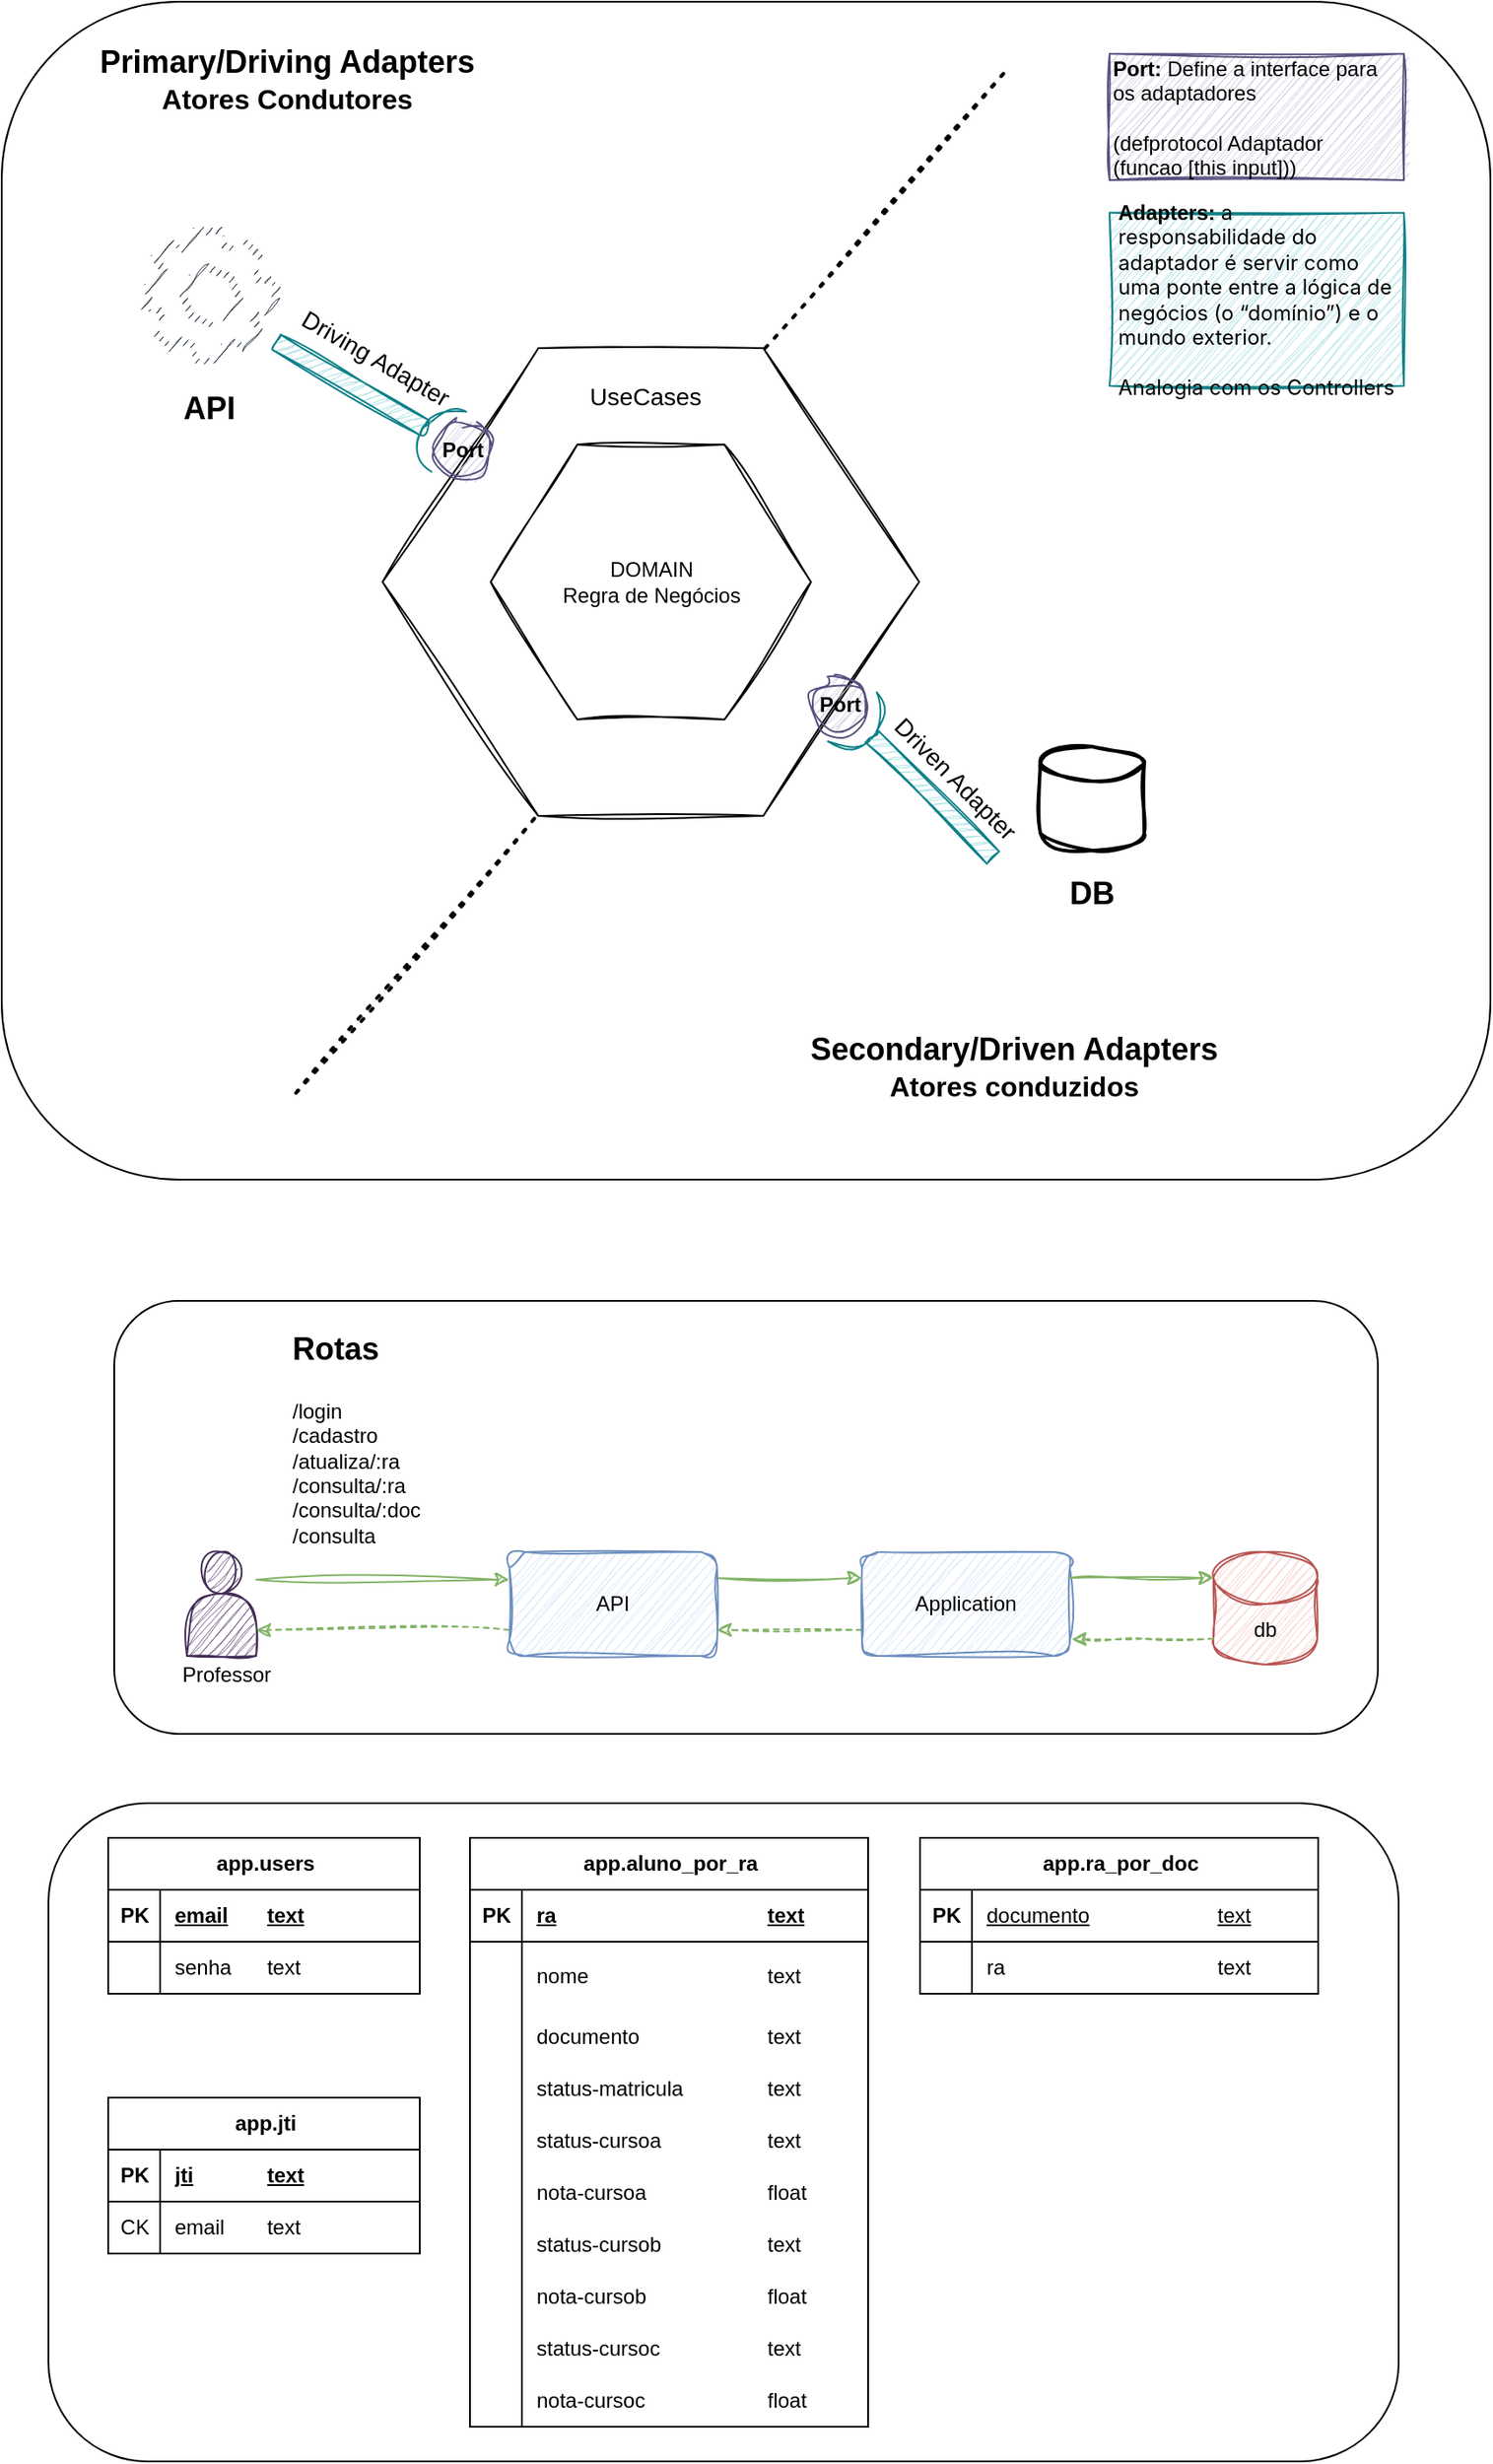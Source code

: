 <mxfile version="24.4.4" type="device">
  <diagram name="Página-1" id="QJn826NeMJRZWyBKLqdX">
    <mxGraphModel dx="2377" dy="1322" grid="1" gridSize="10" guides="1" tooltips="1" connect="1" arrows="1" fold="1" page="1" pageScale="1" pageWidth="827" pageHeight="1169" math="0" shadow="0">
      <root>
        <mxCell id="0" />
        <mxCell id="1" parent="0" />
        <mxCell id="adnHfX2fdctsEWA_P8i4-23" value="" style="rounded=1;whiteSpace=wrap;html=1;" vertex="1" parent="1">
          <mxGeometry x="85" y="750" width="730" height="250" as="geometry" />
        </mxCell>
        <mxCell id="adnHfX2fdctsEWA_P8i4-3" style="edgeStyle=orthogonalEdgeStyle;rounded=0;orthogonalLoop=1;jettySize=auto;html=1;entryX=0;entryY=0.5;entryDx=0;entryDy=0;sketch=1;curveFitting=1;jiggle=2;fillColor=#d5e8d4;strokeColor=#82b366;" edge="1" parent="1">
          <mxGeometry relative="1" as="geometry">
            <mxPoint x="167" y="911" as="sourcePoint" />
            <mxPoint x="313.25" y="911" as="targetPoint" />
          </mxGeometry>
        </mxCell>
        <mxCell id="adnHfX2fdctsEWA_P8i4-1" value="" style="shape=actor;whiteSpace=wrap;html=1;sketch=1;curveFitting=1;jiggle=2;fillColor=#76608a;fontColor=#ffffff;strokeColor=#432D57;" vertex="1" parent="1">
          <mxGeometry x="127" y="895" width="40" height="60" as="geometry" />
        </mxCell>
        <mxCell id="adnHfX2fdctsEWA_P8i4-12" style="edgeStyle=orthogonalEdgeStyle;rounded=0;orthogonalLoop=1;jettySize=auto;html=1;exitX=1;exitY=0.25;exitDx=0;exitDy=0;entryX=0;entryY=0.25;entryDx=0;entryDy=0;sketch=1;curveFitting=1;jiggle=2;fillColor=#d5e8d4;strokeColor=#82b366;" edge="1" parent="1" source="adnHfX2fdctsEWA_P8i4-2" target="adnHfX2fdctsEWA_P8i4-5">
          <mxGeometry relative="1" as="geometry" />
        </mxCell>
        <mxCell id="adnHfX2fdctsEWA_P8i4-18" style="edgeStyle=orthogonalEdgeStyle;rounded=0;orthogonalLoop=1;jettySize=auto;html=1;exitX=0;exitY=0.75;exitDx=0;exitDy=0;entryX=1;entryY=0.75;entryDx=0;entryDy=0;sketch=1;curveFitting=1;jiggle=2;fillColor=#d5e8d4;strokeColor=#82b366;dashed=1;" edge="1" parent="1" source="adnHfX2fdctsEWA_P8i4-2" target="adnHfX2fdctsEWA_P8i4-1">
          <mxGeometry relative="1" as="geometry" />
        </mxCell>
        <mxCell id="adnHfX2fdctsEWA_P8i4-2" value="API" style="rounded=1;whiteSpace=wrap;html=1;sketch=1;curveFitting=1;jiggle=2;fillColor=#dae8fc;strokeColor=#6c8ebf;" vertex="1" parent="1">
          <mxGeometry x="313.25" y="895" width="120" height="60" as="geometry" />
        </mxCell>
        <mxCell id="adnHfX2fdctsEWA_P8i4-17" style="edgeStyle=orthogonalEdgeStyle;rounded=0;orthogonalLoop=1;jettySize=auto;html=1;exitX=0;exitY=0.75;exitDx=0;exitDy=0;entryX=1;entryY=0.75;entryDx=0;entryDy=0;sketch=1;curveFitting=1;jiggle=2;dashed=1;fillColor=#d5e8d4;strokeColor=#82b366;" edge="1" parent="1" source="adnHfX2fdctsEWA_P8i4-5" target="adnHfX2fdctsEWA_P8i4-2">
          <mxGeometry relative="1" as="geometry" />
        </mxCell>
        <mxCell id="adnHfX2fdctsEWA_P8i4-5" value="Application" style="rounded=1;whiteSpace=wrap;html=1;sketch=1;curveFitting=1;jiggle=2;fillColor=#dae8fc;strokeColor=#6c8ebf;" vertex="1" parent="1">
          <mxGeometry x="517" y="895" width="120" height="60" as="geometry" />
        </mxCell>
        <mxCell id="adnHfX2fdctsEWA_P8i4-9" value="db" style="shape=cylinder3;whiteSpace=wrap;html=1;boundedLbl=1;backgroundOutline=1;size=15;sketch=1;curveFitting=1;jiggle=2;fillColor=#f8cecc;strokeColor=#b85450;" vertex="1" parent="1">
          <mxGeometry x="720" y="895" width="60" height="65" as="geometry" />
        </mxCell>
        <mxCell id="adnHfX2fdctsEWA_P8i4-22" value="Professor" style="text;html=1;align=center;verticalAlign=middle;whiteSpace=wrap;rounded=0;" vertex="1" parent="1">
          <mxGeometry x="120" y="951" width="60" height="30" as="geometry" />
        </mxCell>
        <mxCell id="adnHfX2fdctsEWA_P8i4-165" style="edgeStyle=orthogonalEdgeStyle;rounded=0;orthogonalLoop=1;jettySize=auto;html=1;exitX=1;exitY=0.25;exitDx=0;exitDy=0;entryX=0;entryY=0;entryDx=0;entryDy=15;entryPerimeter=0;fillColor=#d5e8d4;strokeColor=#82b366;sketch=1;curveFitting=1;jiggle=2;" edge="1" parent="1" source="adnHfX2fdctsEWA_P8i4-5" target="adnHfX2fdctsEWA_P8i4-9">
          <mxGeometry relative="1" as="geometry" />
        </mxCell>
        <mxCell id="adnHfX2fdctsEWA_P8i4-167" style="edgeStyle=orthogonalEdgeStyle;rounded=0;orthogonalLoop=1;jettySize=auto;html=1;exitX=0;exitY=1;exitDx=0;exitDy=-15;exitPerimeter=0;entryX=1.009;entryY=0.839;entryDx=0;entryDy=0;entryPerimeter=0;fillColor=#d5e8d4;strokeColor=#82b366;dashed=1;sketch=1;curveFitting=1;jiggle=2;" edge="1" parent="1" source="adnHfX2fdctsEWA_P8i4-9" target="adnHfX2fdctsEWA_P8i4-5">
          <mxGeometry relative="1" as="geometry" />
        </mxCell>
        <mxCell id="aNH5Z8qY4M3Iv-ZwImjv-22" value="" style="rounded=1;whiteSpace=wrap;html=1;" parent="1" vertex="1">
          <mxGeometry x="20" width="860" height="680" as="geometry" />
        </mxCell>
        <mxCell id="aNH5Z8qY4M3Iv-ZwImjv-1" value="DOMAIN&lt;div&gt;Regra de Negócios&lt;/div&gt;" style="shape=hexagon;perimeter=hexagonPerimeter2;whiteSpace=wrap;html=1;fixedSize=1;size=90;sketch=1;curveFitting=1;jiggle=2;" parent="1" vertex="1">
          <mxGeometry x="240" y="200" width="310" height="270" as="geometry" />
        </mxCell>
        <mxCell id="aNH5Z8qY4M3Iv-ZwImjv-2" value="&lt;font style=&quot;font-size: 18px;&quot;&gt;&lt;b&gt;Secondary/Driven Adapters&lt;/b&gt;&lt;/font&gt;&lt;div&gt;&lt;font size=&quot;3&quot;&gt;&lt;b&gt;Atores conduzidos&lt;/b&gt;&lt;/font&gt;&lt;/div&gt;" style="text;html=1;align=center;verticalAlign=middle;whiteSpace=wrap;rounded=0;sketch=1;curveFitting=1;jiggle=2;" parent="1" vertex="1">
          <mxGeometry x="440" y="600" width="330" height="30" as="geometry" />
        </mxCell>
        <mxCell id="aNH5Z8qY4M3Iv-ZwImjv-3" value="&lt;font style=&quot;font-size: 18px;&quot;&gt;&lt;b&gt;Primary/Driving Adapters&lt;/b&gt;&lt;/font&gt;&lt;div&gt;&lt;font size=&quot;3&quot;&gt;&lt;b&gt;Atores Condutores&lt;/b&gt;&lt;/font&gt;&lt;/div&gt;" style="text;html=1;align=center;verticalAlign=middle;whiteSpace=wrap;rounded=0;sketch=1;curveFitting=1;jiggle=2;" parent="1" vertex="1">
          <mxGeometry x="50" y="30" width="270" height="30" as="geometry" />
        </mxCell>
        <mxCell id="aNH5Z8qY4M3Iv-ZwImjv-4" value="DOMAIN&lt;div&gt;Regra de Negócios&lt;/div&gt;" style="shape=hexagon;perimeter=hexagonPerimeter2;whiteSpace=wrap;html=1;fixedSize=1;size=50;sketch=1;curveFitting=1;jiggle=2;" parent="1" vertex="1">
          <mxGeometry x="302.5" y="255.63" width="185" height="158.75" as="geometry" />
        </mxCell>
        <mxCell id="aNH5Z8qY4M3Iv-ZwImjv-5" value="&lt;font style=&quot;font-size: 14px;&quot;&gt;Driving Adapter&amp;nbsp;&lt;/font&gt;" style="text;html=1;align=center;verticalAlign=middle;whiteSpace=wrap;rounded=0;rotation=30;sketch=1;curveFitting=1;jiggle=2;" parent="1" vertex="1">
          <mxGeometry x="158" y="191.81" width="160" height="30" as="geometry" />
        </mxCell>
        <mxCell id="aNH5Z8qY4M3Iv-ZwImjv-6" value="&lt;font style=&quot;font-size: 14px;&quot;&gt;Driven Adapter&amp;nbsp;&lt;/font&gt;" style="text;html=1;align=center;verticalAlign=middle;whiteSpace=wrap;rounded=0;rotation=45;sketch=1;curveFitting=1;jiggle=2;" parent="1" vertex="1">
          <mxGeometry x="493" y="435" width="159" height="30" as="geometry" />
        </mxCell>
        <mxCell id="aNH5Z8qY4M3Iv-ZwImjv-7" value="Port" style="ellipse;whiteSpace=wrap;html=1;aspect=fixed;sketch=1;curveFitting=1;jiggle=2;fontStyle=1;fillColor=#d0cee2;strokeColor=#56517e;" parent="1" vertex="1">
          <mxGeometry x="270" y="243" width="32.5" height="32.5" as="geometry" />
        </mxCell>
        <mxCell id="aNH5Z8qY4M3Iv-ZwImjv-8" value="Port" style="ellipse;whiteSpace=wrap;html=1;aspect=fixed;fillColor=#d0cee2;sketch=1;curveFitting=1;jiggle=2;strokeWidth=1;strokeColor=#56517e;fontStyle=1" parent="1" vertex="1">
          <mxGeometry x="487.5" y="390" width="32.5" height="32.5" as="geometry" />
        </mxCell>
        <mxCell id="aNH5Z8qY4M3Iv-ZwImjv-9" value="" style="group;shadow=0;glass=0;fillColor=none;" parent="1" vertex="1" connectable="0">
          <mxGeometry x="100" y="130" width="80" height="120" as="geometry" />
        </mxCell>
        <mxCell id="aNH5Z8qY4M3Iv-ZwImjv-10" value="" style="sketch=1;outlineConnect=0;fontColor=#232F3E;gradientColor=none;fillColor=#232F3D;strokeColor=none;dashed=0;verticalLabelPosition=bottom;verticalAlign=top;align=center;html=1;fontSize=12;fontStyle=0;aspect=fixed;pointerEvents=1;shape=mxgraph.aws4.gear;curveFitting=1;jiggle=2;" parent="aNH5Z8qY4M3Iv-ZwImjv-9" vertex="1">
          <mxGeometry width="78" height="78" as="geometry" />
        </mxCell>
        <mxCell id="aNH5Z8qY4M3Iv-ZwImjv-11" value="&lt;font style=&quot;font-size: 18px;&quot;&gt;&lt;b&gt;API&lt;/b&gt;&lt;/font&gt;" style="text;html=1;align=center;verticalAlign=middle;whiteSpace=wrap;rounded=0;sketch=1;curveFitting=1;jiggle=2;" parent="aNH5Z8qY4M3Iv-ZwImjv-9" vertex="1">
          <mxGeometry y="90" width="80" height="30" as="geometry" />
        </mxCell>
        <mxCell id="aNH5Z8qY4M3Iv-ZwImjv-12" value="" style="group;sketch=1;curveFitting=1;jiggle=2;" parent="1" vertex="1" connectable="0">
          <mxGeometry x="620" y="430" width="60" height="100" as="geometry" />
        </mxCell>
        <mxCell id="aNH5Z8qY4M3Iv-ZwImjv-13" value="" style="strokeWidth=2;html=1;shape=mxgraph.flowchart.database;whiteSpace=wrap;sketch=1;curveFitting=1;jiggle=2;" parent="aNH5Z8qY4M3Iv-ZwImjv-12" vertex="1">
          <mxGeometry width="60" height="60" as="geometry" />
        </mxCell>
        <mxCell id="aNH5Z8qY4M3Iv-ZwImjv-14" value="&lt;font style=&quot;font-size: 18px;&quot;&gt;&lt;b&gt;DB&lt;/b&gt;&lt;/font&gt;" style="text;html=1;align=center;verticalAlign=middle;whiteSpace=wrap;rounded=0;sketch=1;curveFitting=1;jiggle=2;" parent="aNH5Z8qY4M3Iv-ZwImjv-12" vertex="1">
          <mxGeometry y="70" width="60" height="30" as="geometry" />
        </mxCell>
        <mxCell id="aNH5Z8qY4M3Iv-ZwImjv-15" value="" style="endArrow=none;dashed=1;html=1;dashPattern=1 3;strokeWidth=2;rounded=0;sketch=1;curveFitting=1;jiggle=2;" parent="1" edge="1">
          <mxGeometry width="50" height="50" relative="1" as="geometry">
            <mxPoint x="461" y="200" as="sourcePoint" />
            <mxPoint x="600" y="40" as="targetPoint" />
          </mxGeometry>
        </mxCell>
        <mxCell id="aNH5Z8qY4M3Iv-ZwImjv-16" value="" style="endArrow=none;dashed=1;html=1;dashPattern=1 3;strokeWidth=2;rounded=0;sketch=1;curveFitting=1;jiggle=2;" parent="1" edge="1">
          <mxGeometry width="50" height="50" relative="1" as="geometry">
            <mxPoint x="190" y="630" as="sourcePoint" />
            <mxPoint x="329" y="470" as="targetPoint" />
          </mxGeometry>
        </mxCell>
        <mxCell id="aNH5Z8qY4M3Iv-ZwImjv-17" value="&lt;font style=&quot;font-size: 14px;&quot;&gt;UseCases&lt;/font&gt;" style="text;html=1;align=center;verticalAlign=middle;whiteSpace=wrap;rounded=0;" parent="1" vertex="1">
          <mxGeometry x="362" y="213" width="60" height="30" as="geometry" />
        </mxCell>
        <mxCell id="aNH5Z8qY4M3Iv-ZwImjv-18" value="" style="pointerEvents=1;verticalLabelPosition=bottom;shadow=0;dashed=0;align=center;html=1;verticalAlign=top;shape=mxgraph.electrical.miscellaneous.adapter;rotation=135;direction=south;sketch=1;curveFitting=1;jiggle=2;fillColor=#b0e3e6;strokeColor=#0e8088;" parent="1" vertex="1">
          <mxGeometry x="532" y="396" width="40" height="115" as="geometry" />
        </mxCell>
        <mxCell id="aNH5Z8qY4M3Iv-ZwImjv-19" value="" style="pointerEvents=1;verticalLabelPosition=bottom;shadow=0;dashed=0;align=center;html=1;verticalAlign=top;shape=mxgraph.electrical.miscellaneous.adapter;rotation=30;fillColor=#b0e3e6;strokeColor=#0e8088;sketch=1;curveFitting=1;jiggle=2;" parent="1" vertex="1">
          <mxGeometry x="171" y="205.25" width="115" height="40" as="geometry" />
        </mxCell>
        <mxCell id="aNH5Z8qY4M3Iv-ZwImjv-20" value="&lt;b&gt;Port:&lt;/b&gt; Define a interface para os adaptadores&lt;div&gt;&lt;br&gt;&lt;div&gt;(defprotocol Adaptador&lt;/div&gt;&lt;div&gt;(funcao [this input]))&lt;/div&gt;&lt;/div&gt;" style="text;html=1;align=left;verticalAlign=middle;whiteSpace=wrap;rounded=0;fillColor=#d0cee2;strokeColor=#56517e;sketch=1;curveFitting=1;jiggle=2;" parent="1" vertex="1">
          <mxGeometry x="660" y="30" width="170" height="73" as="geometry" />
        </mxCell>
        <mxCell id="aNH5Z8qY4M3Iv-ZwImjv-21" value="&lt;font style=&quot;font-size: 12px;&quot;&gt;&lt;b&gt;Adapters:&lt;/b&gt;&amp;nbsp;&lt;span style=&quot;font-family: -apple-system, Roboto, SegoeUI, &amp;quot;Segoe UI&amp;quot;, &amp;quot;Helvetica Neue&amp;quot;, Helvetica, &amp;quot;Microsoft YaHei&amp;quot;, &amp;quot;Meiryo UI&amp;quot;, Meiryo, &amp;quot;Arial Unicode MS&amp;quot;, sans-serif;&quot;&gt;a responsabilidade do adaptador é servir como uma ponte entre a lógica de negócios (o “domínio”) e o mundo exterior.&lt;/span&gt;&lt;/font&gt;&lt;div&gt;&lt;font style=&quot;font-size: 12px;&quot;&gt;&lt;span style=&quot;font-family: -apple-system, Roboto, SegoeUI, &amp;quot;Segoe UI&amp;quot;, &amp;quot;Helvetica Neue&amp;quot;, Helvetica, &amp;quot;Microsoft YaHei&amp;quot;, &amp;quot;Meiryo UI&amp;quot;, Meiryo, &amp;quot;Arial Unicode MS&amp;quot;, sans-serif;&quot;&gt;&lt;br&gt;&lt;/span&gt;&lt;/font&gt;&lt;/div&gt;&lt;div&gt;&lt;font style=&quot;font-size: 12px;&quot;&gt;&lt;span style=&quot;font-family: -apple-system, Roboto, SegoeUI, &amp;quot;Segoe UI&amp;quot;, &amp;quot;Helvetica Neue&amp;quot;, Helvetica, &amp;quot;Microsoft YaHei&amp;quot;, &amp;quot;Meiryo UI&amp;quot;, Meiryo, &amp;quot;Arial Unicode MS&amp;quot;, sans-serif;&quot;&gt;Analogia com os Controllers&lt;/span&gt;&lt;/font&gt;&lt;/div&gt;" style="text;html=1;align=left;verticalAlign=middle;whiteSpace=wrap;rounded=0;fillColor=#b0e3e6;strokeColor=#0e8088;sketch=1;curveFitting=1;jiggle=2;spacingLeft=3;" parent="1" vertex="1">
          <mxGeometry x="660" y="121.81" width="170" height="100" as="geometry" />
        </mxCell>
        <mxCell id="adnHfX2fdctsEWA_P8i4-30" value="&lt;h1 style=&quot;margin-top: 0px;&quot;&gt;&lt;font style=&quot;font-size: 18px;&quot;&gt;Rotas&lt;/font&gt;&lt;/h1&gt;&lt;span style=&quot;background-color: initial; text-align: justify;&quot;&gt;&lt;div&gt;&lt;span style=&quot;background-color: initial; text-align: justify;&quot;&gt;/login&lt;/span&gt;&lt;/div&gt;/cadastro&lt;/span&gt;&lt;br&gt;&lt;span style=&quot;background-color: initial; text-align: justify;&quot;&gt;/atualiza/:ra&lt;/span&gt;&lt;br&gt;&lt;span style=&quot;background-color: initial; text-align: justify;&quot;&gt;/consulta/:ra&lt;/span&gt;&lt;br&gt;&lt;span style=&quot;background-color: initial;&quot;&gt;/consulta/:doc&lt;br&gt;&lt;/span&gt;&lt;div&gt;&lt;span style=&quot;background-color: initial;&quot;&gt;/consulta&lt;/span&gt;&lt;br&gt;&lt;div&gt;&lt;br&gt;&lt;/div&gt;&lt;/div&gt;" style="text;html=1;whiteSpace=wrap;overflow=hidden;rounded=0;" vertex="1" parent="1">
          <mxGeometry x="185.75" y="755" width="116.75" height="140" as="geometry" />
        </mxCell>
        <mxCell id="adnHfX2fdctsEWA_P8i4-171" value="" style="group" vertex="1" connectable="0" parent="1">
          <mxGeometry x="47" y="1040" width="780" height="380" as="geometry" />
        </mxCell>
        <mxCell id="adnHfX2fdctsEWA_P8i4-170" value="" style="rounded=1;whiteSpace=wrap;html=1;" vertex="1" parent="adnHfX2fdctsEWA_P8i4-171">
          <mxGeometry width="780" height="380" as="geometry" />
        </mxCell>
        <mxCell id="adnHfX2fdctsEWA_P8i4-33" value="app.users" style="shape=table;startSize=30;container=1;collapsible=1;childLayout=tableLayout;fixedRows=1;rowLines=0;fontStyle=1;align=center;resizeLast=1;html=1;" vertex="1" parent="adnHfX2fdctsEWA_P8i4-171">
          <mxGeometry x="34.5" y="20" width="180" height="90" as="geometry">
            <mxRectangle x="637" y="870" width="70" height="30" as="alternateBounds" />
          </mxGeometry>
        </mxCell>
        <mxCell id="adnHfX2fdctsEWA_P8i4-34" value="" style="shape=tableRow;horizontal=0;startSize=0;swimlaneHead=0;swimlaneBody=0;fillColor=none;collapsible=0;dropTarget=0;points=[[0,0.5],[1,0.5]];portConstraint=eastwest;top=0;left=0;right=0;bottom=1;" vertex="1" parent="adnHfX2fdctsEWA_P8i4-33">
          <mxGeometry y="30" width="180" height="30" as="geometry" />
        </mxCell>
        <mxCell id="adnHfX2fdctsEWA_P8i4-35" value="PK" style="shape=partialRectangle;connectable=0;fillColor=none;top=0;left=0;bottom=0;right=0;fontStyle=1;overflow=hidden;whiteSpace=wrap;html=1;" vertex="1" parent="adnHfX2fdctsEWA_P8i4-34">
          <mxGeometry width="30" height="30" as="geometry">
            <mxRectangle width="30" height="30" as="alternateBounds" />
          </mxGeometry>
        </mxCell>
        <mxCell id="adnHfX2fdctsEWA_P8i4-36" value="email&lt;span style=&quot;white-space: pre;&quot;&gt;&#x9;&lt;/span&gt;text" style="shape=partialRectangle;connectable=0;fillColor=none;top=0;left=0;bottom=0;right=0;align=left;spacingLeft=6;fontStyle=5;overflow=hidden;whiteSpace=wrap;html=1;" vertex="1" parent="adnHfX2fdctsEWA_P8i4-34">
          <mxGeometry x="30" width="150" height="30" as="geometry">
            <mxRectangle width="150" height="30" as="alternateBounds" />
          </mxGeometry>
        </mxCell>
        <mxCell id="adnHfX2fdctsEWA_P8i4-37" value="" style="shape=tableRow;horizontal=0;startSize=0;swimlaneHead=0;swimlaneBody=0;fillColor=none;collapsible=0;dropTarget=0;points=[[0,0.5],[1,0.5]];portConstraint=eastwest;top=0;left=0;right=0;bottom=0;" vertex="1" parent="adnHfX2fdctsEWA_P8i4-33">
          <mxGeometry y="60" width="180" height="30" as="geometry" />
        </mxCell>
        <mxCell id="adnHfX2fdctsEWA_P8i4-38" value="" style="shape=partialRectangle;connectable=0;fillColor=none;top=0;left=0;bottom=0;right=0;editable=1;overflow=hidden;whiteSpace=wrap;html=1;" vertex="1" parent="adnHfX2fdctsEWA_P8i4-37">
          <mxGeometry width="30" height="30" as="geometry">
            <mxRectangle width="30" height="30" as="alternateBounds" />
          </mxGeometry>
        </mxCell>
        <mxCell id="adnHfX2fdctsEWA_P8i4-39" value="senha&lt;span style=&quot;white-space: pre;&quot;&gt;&#x9;&lt;/span&gt;text" style="shape=partialRectangle;connectable=0;fillColor=none;top=0;left=0;bottom=0;right=0;align=left;spacingLeft=6;overflow=hidden;whiteSpace=wrap;html=1;" vertex="1" parent="adnHfX2fdctsEWA_P8i4-37">
          <mxGeometry x="30" width="150" height="30" as="geometry">
            <mxRectangle width="150" height="30" as="alternateBounds" />
          </mxGeometry>
        </mxCell>
        <mxCell id="adnHfX2fdctsEWA_P8i4-46" value="app.jti" style="shape=table;startSize=30;container=1;collapsible=1;childLayout=tableLayout;fixedRows=1;rowLines=0;fontStyle=1;align=center;resizeLast=1;html=1;" vertex="1" parent="adnHfX2fdctsEWA_P8i4-171">
          <mxGeometry x="34.5" y="170" width="180" height="90" as="geometry">
            <mxRectangle x="840" y="870" width="70" height="30" as="alternateBounds" />
          </mxGeometry>
        </mxCell>
        <mxCell id="adnHfX2fdctsEWA_P8i4-47" value="" style="shape=tableRow;horizontal=0;startSize=0;swimlaneHead=0;swimlaneBody=0;fillColor=none;collapsible=0;dropTarget=0;points=[[0,0.5],[1,0.5]];portConstraint=eastwest;top=0;left=0;right=0;bottom=1;" vertex="1" parent="adnHfX2fdctsEWA_P8i4-46">
          <mxGeometry y="30" width="180" height="30" as="geometry" />
        </mxCell>
        <mxCell id="adnHfX2fdctsEWA_P8i4-48" value="PK" style="shape=partialRectangle;connectable=0;fillColor=none;top=0;left=0;bottom=0;right=0;fontStyle=1;overflow=hidden;whiteSpace=wrap;html=1;" vertex="1" parent="adnHfX2fdctsEWA_P8i4-47">
          <mxGeometry width="30" height="30" as="geometry">
            <mxRectangle width="30" height="30" as="alternateBounds" />
          </mxGeometry>
        </mxCell>
        <mxCell id="adnHfX2fdctsEWA_P8i4-49" value="jti&lt;span style=&quot;white-space: pre;&quot;&gt;&#x9;&lt;/span&gt;&lt;span style=&quot;white-space: pre;&quot;&gt;&#x9;&lt;/span&gt;text" style="shape=partialRectangle;connectable=0;fillColor=none;top=0;left=0;bottom=0;right=0;align=left;spacingLeft=6;fontStyle=5;overflow=hidden;whiteSpace=wrap;html=1;" vertex="1" parent="adnHfX2fdctsEWA_P8i4-47">
          <mxGeometry x="30" width="150" height="30" as="geometry">
            <mxRectangle width="150" height="30" as="alternateBounds" />
          </mxGeometry>
        </mxCell>
        <mxCell id="adnHfX2fdctsEWA_P8i4-50" value="" style="shape=tableRow;horizontal=0;startSize=0;swimlaneHead=0;swimlaneBody=0;fillColor=none;collapsible=0;dropTarget=0;points=[[0,0.5],[1,0.5]];portConstraint=eastwest;top=0;left=0;right=0;bottom=0;" vertex="1" parent="adnHfX2fdctsEWA_P8i4-46">
          <mxGeometry y="60" width="180" height="30" as="geometry" />
        </mxCell>
        <mxCell id="adnHfX2fdctsEWA_P8i4-51" value="CK" style="shape=partialRectangle;connectable=0;fillColor=none;top=0;left=0;bottom=0;right=0;editable=1;overflow=hidden;whiteSpace=wrap;html=1;" vertex="1" parent="adnHfX2fdctsEWA_P8i4-50">
          <mxGeometry width="30" height="30" as="geometry">
            <mxRectangle width="30" height="30" as="alternateBounds" />
          </mxGeometry>
        </mxCell>
        <mxCell id="adnHfX2fdctsEWA_P8i4-52" value="email&lt;span style=&quot;white-space: pre;&quot;&gt;&#x9;&lt;/span&gt;text" style="shape=partialRectangle;connectable=0;fillColor=none;top=0;left=0;bottom=0;right=0;align=left;spacingLeft=6;overflow=hidden;whiteSpace=wrap;html=1;" vertex="1" parent="adnHfX2fdctsEWA_P8i4-50">
          <mxGeometry x="30" width="150" height="30" as="geometry">
            <mxRectangle width="150" height="30" as="alternateBounds" />
          </mxGeometry>
        </mxCell>
        <mxCell id="adnHfX2fdctsEWA_P8i4-59" value="app.aluno_por_ra" style="shape=table;startSize=30;container=1;collapsible=1;childLayout=tableLayout;fixedRows=1;rowLines=0;fontStyle=1;align=center;resizeLast=1;html=1;" vertex="1" parent="adnHfX2fdctsEWA_P8i4-171">
          <mxGeometry x="243.5" y="20" width="230" height="340" as="geometry">
            <mxRectangle x="1040" y="870" width="70" height="30" as="alternateBounds" />
          </mxGeometry>
        </mxCell>
        <mxCell id="adnHfX2fdctsEWA_P8i4-60" value="" style="shape=tableRow;horizontal=0;startSize=0;swimlaneHead=0;swimlaneBody=0;fillColor=none;collapsible=0;dropTarget=0;points=[[0,0.5],[1,0.5]];portConstraint=eastwest;top=0;left=0;right=0;bottom=1;" vertex="1" parent="adnHfX2fdctsEWA_P8i4-59">
          <mxGeometry y="30" width="230" height="30" as="geometry" />
        </mxCell>
        <mxCell id="adnHfX2fdctsEWA_P8i4-61" value="PK" style="shape=partialRectangle;connectable=0;fillColor=none;top=0;left=0;bottom=0;right=0;fontStyle=1;overflow=hidden;whiteSpace=wrap;html=1;" vertex="1" parent="adnHfX2fdctsEWA_P8i4-60">
          <mxGeometry width="30" height="30" as="geometry">
            <mxRectangle width="30" height="30" as="alternateBounds" />
          </mxGeometry>
        </mxCell>
        <mxCell id="adnHfX2fdctsEWA_P8i4-62" value="ra&lt;span style=&quot;white-space: pre;&quot;&gt;&#x9;&lt;/span&gt;&lt;span style=&quot;white-space: pre;&quot;&gt;&#x9;&lt;span style=&quot;white-space: pre;&quot;&gt;&#x9;&lt;span style=&quot;white-space: pre;&quot;&gt;&#x9;&lt;/span&gt;&lt;span style=&quot;white-space: pre;&quot;&gt;&#x9;&lt;/span&gt;&lt;/span&gt;&lt;/span&gt;text" style="shape=partialRectangle;connectable=0;fillColor=none;top=0;left=0;bottom=0;right=0;align=left;spacingLeft=6;fontStyle=5;overflow=hidden;whiteSpace=wrap;html=1;" vertex="1" parent="adnHfX2fdctsEWA_P8i4-60">
          <mxGeometry x="30" width="200" height="30" as="geometry">
            <mxRectangle width="200" height="30" as="alternateBounds" />
          </mxGeometry>
        </mxCell>
        <mxCell id="adnHfX2fdctsEWA_P8i4-63" value="" style="shape=tableRow;horizontal=0;startSize=0;swimlaneHead=0;swimlaneBody=0;fillColor=none;collapsible=0;dropTarget=0;points=[[0,0.5],[1,0.5]];portConstraint=eastwest;top=0;left=0;right=0;bottom=0;" vertex="1" parent="adnHfX2fdctsEWA_P8i4-59">
          <mxGeometry y="60" width="230" height="40" as="geometry" />
        </mxCell>
        <mxCell id="adnHfX2fdctsEWA_P8i4-64" value="" style="shape=partialRectangle;connectable=0;fillColor=none;top=0;left=0;bottom=0;right=0;editable=1;overflow=hidden;whiteSpace=wrap;html=1;" vertex="1" parent="adnHfX2fdctsEWA_P8i4-63">
          <mxGeometry width="30" height="40" as="geometry">
            <mxRectangle width="30" height="40" as="alternateBounds" />
          </mxGeometry>
        </mxCell>
        <mxCell id="adnHfX2fdctsEWA_P8i4-65" value="nome&lt;span style=&quot;white-space: pre;&quot;&gt;&#x9;&lt;span style=&quot;white-space: pre;&quot;&gt;&#x9;&lt;span style=&quot;white-space: pre;&quot;&gt;&#x9;&lt;/span&gt;&lt;span style=&quot;white-space: pre;&quot;&gt;&#x9;&lt;/span&gt;&lt;/span&gt;&lt;/span&gt;text" style="shape=partialRectangle;connectable=0;fillColor=none;top=0;left=0;bottom=0;right=0;align=left;spacingLeft=6;overflow=hidden;whiteSpace=wrap;html=1;" vertex="1" parent="adnHfX2fdctsEWA_P8i4-63">
          <mxGeometry x="30" width="200" height="40" as="geometry">
            <mxRectangle width="200" height="40" as="alternateBounds" />
          </mxGeometry>
        </mxCell>
        <mxCell id="adnHfX2fdctsEWA_P8i4-69" value="" style="shape=tableRow;horizontal=0;startSize=0;swimlaneHead=0;swimlaneBody=0;fillColor=none;collapsible=0;dropTarget=0;points=[[0,0.5],[1,0.5]];portConstraint=eastwest;top=0;left=0;right=0;bottom=0;" vertex="1" parent="adnHfX2fdctsEWA_P8i4-59">
          <mxGeometry y="100" width="230" height="30" as="geometry" />
        </mxCell>
        <mxCell id="adnHfX2fdctsEWA_P8i4-70" value="" style="shape=partialRectangle;connectable=0;fillColor=none;top=0;left=0;bottom=0;right=0;editable=1;overflow=hidden;whiteSpace=wrap;html=1;" vertex="1" parent="adnHfX2fdctsEWA_P8i4-69">
          <mxGeometry width="30" height="30" as="geometry">
            <mxRectangle width="30" height="30" as="alternateBounds" />
          </mxGeometry>
        </mxCell>
        <mxCell id="adnHfX2fdctsEWA_P8i4-71" value="documento&lt;span style=&quot;white-space: pre;&quot;&gt;&#x9;&lt;span style=&quot;white-space: pre;&quot;&gt;&#x9;&lt;/span&gt;&lt;span style=&quot;white-space: pre;&quot;&gt;&#x9;&lt;/span&gt;&lt;/span&gt;text" style="shape=partialRectangle;connectable=0;fillColor=none;top=0;left=0;bottom=0;right=0;align=left;spacingLeft=6;overflow=hidden;whiteSpace=wrap;html=1;" vertex="1" parent="adnHfX2fdctsEWA_P8i4-69">
          <mxGeometry x="30" width="200" height="30" as="geometry">
            <mxRectangle width="200" height="30" as="alternateBounds" />
          </mxGeometry>
        </mxCell>
        <mxCell id="adnHfX2fdctsEWA_P8i4-76" style="shape=tableRow;horizontal=0;startSize=0;swimlaneHead=0;swimlaneBody=0;fillColor=none;collapsible=0;dropTarget=0;points=[[0,0.5],[1,0.5]];portConstraint=eastwest;top=0;left=0;right=0;bottom=0;" vertex="1" parent="adnHfX2fdctsEWA_P8i4-59">
          <mxGeometry y="130" width="230" height="30" as="geometry" />
        </mxCell>
        <mxCell id="adnHfX2fdctsEWA_P8i4-77" style="shape=partialRectangle;connectable=0;fillColor=none;top=0;left=0;bottom=0;right=0;editable=1;overflow=hidden;whiteSpace=wrap;html=1;" vertex="1" parent="adnHfX2fdctsEWA_P8i4-76">
          <mxGeometry width="30" height="30" as="geometry">
            <mxRectangle width="30" height="30" as="alternateBounds" />
          </mxGeometry>
        </mxCell>
        <mxCell id="adnHfX2fdctsEWA_P8i4-78" value="status-matricula&lt;span style=&quot;white-space: pre;&quot;&gt;&#x9;&lt;/span&gt;&lt;span style=&quot;white-space: pre;&quot;&gt;&#x9;&lt;/span&gt;text" style="shape=partialRectangle;connectable=0;fillColor=none;top=0;left=0;bottom=0;right=0;align=left;spacingLeft=6;overflow=hidden;whiteSpace=wrap;html=1;" vertex="1" parent="adnHfX2fdctsEWA_P8i4-76">
          <mxGeometry x="30" width="200" height="30" as="geometry">
            <mxRectangle width="200" height="30" as="alternateBounds" />
          </mxGeometry>
        </mxCell>
        <mxCell id="adnHfX2fdctsEWA_P8i4-120" style="shape=tableRow;horizontal=0;startSize=0;swimlaneHead=0;swimlaneBody=0;fillColor=none;collapsible=0;dropTarget=0;points=[[0,0.5],[1,0.5]];portConstraint=eastwest;top=0;left=0;right=0;bottom=0;" vertex="1" parent="adnHfX2fdctsEWA_P8i4-59">
          <mxGeometry y="160" width="230" height="30" as="geometry" />
        </mxCell>
        <mxCell id="adnHfX2fdctsEWA_P8i4-121" style="shape=partialRectangle;connectable=0;fillColor=none;top=0;left=0;bottom=0;right=0;editable=1;overflow=hidden;whiteSpace=wrap;html=1;" vertex="1" parent="adnHfX2fdctsEWA_P8i4-120">
          <mxGeometry width="30" height="30" as="geometry">
            <mxRectangle width="30" height="30" as="alternateBounds" />
          </mxGeometry>
        </mxCell>
        <mxCell id="adnHfX2fdctsEWA_P8i4-122" value="status-cursoa&lt;span style=&quot;white-space: pre;&quot;&gt;&#x9;&lt;/span&gt;&lt;span style=&quot;white-space: pre;&quot;&gt;&#x9;&lt;/span&gt;&lt;span style=&quot;white-space: pre;&quot;&gt;&#x9;&lt;/span&gt;text" style="shape=partialRectangle;connectable=0;fillColor=none;top=0;left=0;bottom=0;right=0;align=left;spacingLeft=6;overflow=hidden;whiteSpace=wrap;html=1;" vertex="1" parent="adnHfX2fdctsEWA_P8i4-120">
          <mxGeometry x="30" width="200" height="30" as="geometry">
            <mxRectangle width="200" height="30" as="alternateBounds" />
          </mxGeometry>
        </mxCell>
        <mxCell id="adnHfX2fdctsEWA_P8i4-147" style="shape=tableRow;horizontal=0;startSize=0;swimlaneHead=0;swimlaneBody=0;fillColor=none;collapsible=0;dropTarget=0;points=[[0,0.5],[1,0.5]];portConstraint=eastwest;top=0;left=0;right=0;bottom=0;" vertex="1" parent="adnHfX2fdctsEWA_P8i4-59">
          <mxGeometry y="190" width="230" height="30" as="geometry" />
        </mxCell>
        <mxCell id="adnHfX2fdctsEWA_P8i4-148" style="shape=partialRectangle;connectable=0;fillColor=none;top=0;left=0;bottom=0;right=0;editable=1;overflow=hidden;whiteSpace=wrap;html=1;" vertex="1" parent="adnHfX2fdctsEWA_P8i4-147">
          <mxGeometry width="30" height="30" as="geometry">
            <mxRectangle width="30" height="30" as="alternateBounds" />
          </mxGeometry>
        </mxCell>
        <mxCell id="adnHfX2fdctsEWA_P8i4-149" value="nota-cursoa&lt;span style=&quot;white-space: pre;&quot;&gt;&#x9;&lt;/span&gt;&lt;span style=&quot;white-space: pre;&quot;&gt;&#x9;&lt;/span&gt;&lt;span style=&quot;white-space: pre;&quot;&gt;&#x9;&lt;/span&gt;float" style="shape=partialRectangle;connectable=0;fillColor=none;top=0;left=0;bottom=0;right=0;align=left;spacingLeft=6;overflow=hidden;whiteSpace=wrap;html=1;" vertex="1" parent="adnHfX2fdctsEWA_P8i4-147">
          <mxGeometry x="30" width="200" height="30" as="geometry">
            <mxRectangle width="200" height="30" as="alternateBounds" />
          </mxGeometry>
        </mxCell>
        <mxCell id="adnHfX2fdctsEWA_P8i4-117" style="shape=tableRow;horizontal=0;startSize=0;swimlaneHead=0;swimlaneBody=0;fillColor=none;collapsible=0;dropTarget=0;points=[[0,0.5],[1,0.5]];portConstraint=eastwest;top=0;left=0;right=0;bottom=0;" vertex="1" parent="adnHfX2fdctsEWA_P8i4-59">
          <mxGeometry y="220" width="230" height="30" as="geometry" />
        </mxCell>
        <mxCell id="adnHfX2fdctsEWA_P8i4-118" style="shape=partialRectangle;connectable=0;fillColor=none;top=0;left=0;bottom=0;right=0;editable=1;overflow=hidden;whiteSpace=wrap;html=1;" vertex="1" parent="adnHfX2fdctsEWA_P8i4-117">
          <mxGeometry width="30" height="30" as="geometry">
            <mxRectangle width="30" height="30" as="alternateBounds" />
          </mxGeometry>
        </mxCell>
        <mxCell id="adnHfX2fdctsEWA_P8i4-119" value="status-cursob&lt;span style=&quot;white-space: pre;&quot;&gt;&#x9;&lt;/span&gt;&lt;span style=&quot;white-space: pre;&quot;&gt;&#x9;&lt;/span&gt;&lt;span style=&quot;white-space: pre;&quot;&gt;&#x9;&lt;/span&gt;text" style="shape=partialRectangle;connectable=0;fillColor=none;top=0;left=0;bottom=0;right=0;align=left;spacingLeft=6;overflow=hidden;whiteSpace=wrap;html=1;" vertex="1" parent="adnHfX2fdctsEWA_P8i4-117">
          <mxGeometry x="30" width="200" height="30" as="geometry">
            <mxRectangle width="200" height="30" as="alternateBounds" />
          </mxGeometry>
        </mxCell>
        <mxCell id="adnHfX2fdctsEWA_P8i4-150" style="shape=tableRow;horizontal=0;startSize=0;swimlaneHead=0;swimlaneBody=0;fillColor=none;collapsible=0;dropTarget=0;points=[[0,0.5],[1,0.5]];portConstraint=eastwest;top=0;left=0;right=0;bottom=0;" vertex="1" parent="adnHfX2fdctsEWA_P8i4-59">
          <mxGeometry y="250" width="230" height="30" as="geometry" />
        </mxCell>
        <mxCell id="adnHfX2fdctsEWA_P8i4-151" style="shape=partialRectangle;connectable=0;fillColor=none;top=0;left=0;bottom=0;right=0;editable=1;overflow=hidden;whiteSpace=wrap;html=1;" vertex="1" parent="adnHfX2fdctsEWA_P8i4-150">
          <mxGeometry width="30" height="30" as="geometry">
            <mxRectangle width="30" height="30" as="alternateBounds" />
          </mxGeometry>
        </mxCell>
        <mxCell id="adnHfX2fdctsEWA_P8i4-152" value="nota-cursob&lt;span style=&quot;white-space: pre;&quot;&gt;&#x9;&lt;/span&gt;&lt;span style=&quot;white-space: pre;&quot;&gt;&#x9;&lt;/span&gt;&lt;span style=&quot;white-space: pre;&quot;&gt;&#x9;&lt;/span&gt;float" style="shape=partialRectangle;connectable=0;fillColor=none;top=0;left=0;bottom=0;right=0;align=left;spacingLeft=6;overflow=hidden;whiteSpace=wrap;html=1;" vertex="1" parent="adnHfX2fdctsEWA_P8i4-150">
          <mxGeometry x="30" width="200" height="30" as="geometry">
            <mxRectangle width="200" height="30" as="alternateBounds" />
          </mxGeometry>
        </mxCell>
        <mxCell id="adnHfX2fdctsEWA_P8i4-114" style="shape=tableRow;horizontal=0;startSize=0;swimlaneHead=0;swimlaneBody=0;fillColor=none;collapsible=0;dropTarget=0;points=[[0,0.5],[1,0.5]];portConstraint=eastwest;top=0;left=0;right=0;bottom=0;" vertex="1" parent="adnHfX2fdctsEWA_P8i4-59">
          <mxGeometry y="280" width="230" height="30" as="geometry" />
        </mxCell>
        <mxCell id="adnHfX2fdctsEWA_P8i4-115" style="shape=partialRectangle;connectable=0;fillColor=none;top=0;left=0;bottom=0;right=0;editable=1;overflow=hidden;whiteSpace=wrap;html=1;" vertex="1" parent="adnHfX2fdctsEWA_P8i4-114">
          <mxGeometry width="30" height="30" as="geometry">
            <mxRectangle width="30" height="30" as="alternateBounds" />
          </mxGeometry>
        </mxCell>
        <mxCell id="adnHfX2fdctsEWA_P8i4-116" value="status-cursoc&lt;span style=&quot;white-space: pre;&quot;&gt;&#x9;&lt;/span&gt;&lt;span style=&quot;white-space: pre;&quot;&gt;&#x9;&lt;/span&gt;&lt;span style=&quot;white-space: pre;&quot;&gt;&#x9;&lt;/span&gt;text" style="shape=partialRectangle;connectable=0;fillColor=none;top=0;left=0;bottom=0;right=0;align=left;spacingLeft=6;overflow=hidden;whiteSpace=wrap;html=1;" vertex="1" parent="adnHfX2fdctsEWA_P8i4-114">
          <mxGeometry x="30" width="200" height="30" as="geometry">
            <mxRectangle width="200" height="30" as="alternateBounds" />
          </mxGeometry>
        </mxCell>
        <mxCell id="adnHfX2fdctsEWA_P8i4-153" style="shape=tableRow;horizontal=0;startSize=0;swimlaneHead=0;swimlaneBody=0;fillColor=none;collapsible=0;dropTarget=0;points=[[0,0.5],[1,0.5]];portConstraint=eastwest;top=0;left=0;right=0;bottom=0;" vertex="1" parent="adnHfX2fdctsEWA_P8i4-59">
          <mxGeometry y="310" width="230" height="30" as="geometry" />
        </mxCell>
        <mxCell id="adnHfX2fdctsEWA_P8i4-154" style="shape=partialRectangle;connectable=0;fillColor=none;top=0;left=0;bottom=0;right=0;editable=1;overflow=hidden;whiteSpace=wrap;html=1;" vertex="1" parent="adnHfX2fdctsEWA_P8i4-153">
          <mxGeometry width="30" height="30" as="geometry">
            <mxRectangle width="30" height="30" as="alternateBounds" />
          </mxGeometry>
        </mxCell>
        <mxCell id="adnHfX2fdctsEWA_P8i4-155" value="nota-cursoc&lt;span style=&quot;white-space: pre;&quot;&gt;&#x9;&lt;/span&gt;&lt;span style=&quot;white-space: pre;&quot;&gt;&#x9;&lt;/span&gt;&lt;span style=&quot;white-space: pre;&quot;&gt;&#x9;&lt;/span&gt;float" style="shape=partialRectangle;connectable=0;fillColor=none;top=0;left=0;bottom=0;right=0;align=left;spacingLeft=6;overflow=hidden;whiteSpace=wrap;html=1;" vertex="1" parent="adnHfX2fdctsEWA_P8i4-153">
          <mxGeometry x="30" width="200" height="30" as="geometry">
            <mxRectangle width="200" height="30" as="alternateBounds" />
          </mxGeometry>
        </mxCell>
        <mxCell id="adnHfX2fdctsEWA_P8i4-125" value="app.ra_por_doc" style="shape=table;startSize=30;container=1;collapsible=1;childLayout=tableLayout;fixedRows=1;rowLines=0;fontStyle=1;align=center;resizeLast=1;html=1;" vertex="1" parent="adnHfX2fdctsEWA_P8i4-171">
          <mxGeometry x="503.5" y="20" width="230" height="90" as="geometry">
            <mxRectangle x="1040" y="870" width="70" height="30" as="alternateBounds" />
          </mxGeometry>
        </mxCell>
        <mxCell id="adnHfX2fdctsEWA_P8i4-126" value="" style="shape=tableRow;horizontal=0;startSize=0;swimlaneHead=0;swimlaneBody=0;fillColor=none;collapsible=0;dropTarget=0;points=[[0,0.5],[1,0.5]];portConstraint=eastwest;top=0;left=0;right=0;bottom=1;" vertex="1" parent="adnHfX2fdctsEWA_P8i4-125">
          <mxGeometry y="30" width="230" height="30" as="geometry" />
        </mxCell>
        <mxCell id="adnHfX2fdctsEWA_P8i4-127" value="PK" style="shape=partialRectangle;connectable=0;fillColor=none;top=0;left=0;bottom=0;right=0;fontStyle=1;overflow=hidden;whiteSpace=wrap;html=1;" vertex="1" parent="adnHfX2fdctsEWA_P8i4-126">
          <mxGeometry width="30" height="30" as="geometry">
            <mxRectangle width="30" height="30" as="alternateBounds" />
          </mxGeometry>
        </mxCell>
        <mxCell id="adnHfX2fdctsEWA_P8i4-128" value="&lt;span style=&quot;font-weight: 400;&quot;&gt;documento&lt;/span&gt;&lt;span style=&quot;font-weight: 400; white-space: pre;&quot;&gt;&#x9;&lt;span style=&quot;white-space: pre;&quot;&gt;&#x9;&lt;/span&gt;&lt;span style=&quot;white-space: pre;&quot;&gt;&#x9;&lt;/span&gt;&lt;/span&gt;&lt;span style=&quot;font-weight: 400;&quot;&gt;text&lt;/span&gt;" style="shape=partialRectangle;connectable=0;fillColor=none;top=0;left=0;bottom=0;right=0;align=left;spacingLeft=6;fontStyle=5;overflow=hidden;whiteSpace=wrap;html=1;" vertex="1" parent="adnHfX2fdctsEWA_P8i4-126">
          <mxGeometry x="30" width="200" height="30" as="geometry">
            <mxRectangle width="200" height="30" as="alternateBounds" />
          </mxGeometry>
        </mxCell>
        <mxCell id="adnHfX2fdctsEWA_P8i4-132" value="" style="shape=tableRow;horizontal=0;startSize=0;swimlaneHead=0;swimlaneBody=0;fillColor=none;collapsible=0;dropTarget=0;points=[[0,0.5],[1,0.5]];portConstraint=eastwest;top=0;left=0;right=0;bottom=0;" vertex="1" parent="adnHfX2fdctsEWA_P8i4-125">
          <mxGeometry y="60" width="230" height="30" as="geometry" />
        </mxCell>
        <mxCell id="adnHfX2fdctsEWA_P8i4-133" value="" style="shape=partialRectangle;connectable=0;fillColor=none;top=0;left=0;bottom=0;right=0;editable=1;overflow=hidden;whiteSpace=wrap;html=1;" vertex="1" parent="adnHfX2fdctsEWA_P8i4-132">
          <mxGeometry width="30" height="30" as="geometry">
            <mxRectangle width="30" height="30" as="alternateBounds" />
          </mxGeometry>
        </mxCell>
        <mxCell id="adnHfX2fdctsEWA_P8i4-134" value="ra&lt;span style=&quot;white-space: pre;&quot;&gt;&#x9;&lt;/span&gt;&lt;span style=&quot;white-space: pre;&quot;&gt;&#x9;&lt;/span&gt;&lt;span style=&quot;white-space: pre;&quot;&gt;&#x9;&lt;/span&gt;&lt;span style=&quot;white-space: pre;&quot;&gt;&#x9;&lt;/span&gt;&lt;span style=&quot;white-space: pre;&quot;&gt;&#x9;&lt;/span&gt;text" style="shape=partialRectangle;connectable=0;fillColor=none;top=0;left=0;bottom=0;right=0;align=left;spacingLeft=6;overflow=hidden;whiteSpace=wrap;html=1;" vertex="1" parent="adnHfX2fdctsEWA_P8i4-132">
          <mxGeometry x="30" width="200" height="30" as="geometry">
            <mxRectangle width="200" height="30" as="alternateBounds" />
          </mxGeometry>
        </mxCell>
      </root>
    </mxGraphModel>
  </diagram>
</mxfile>
